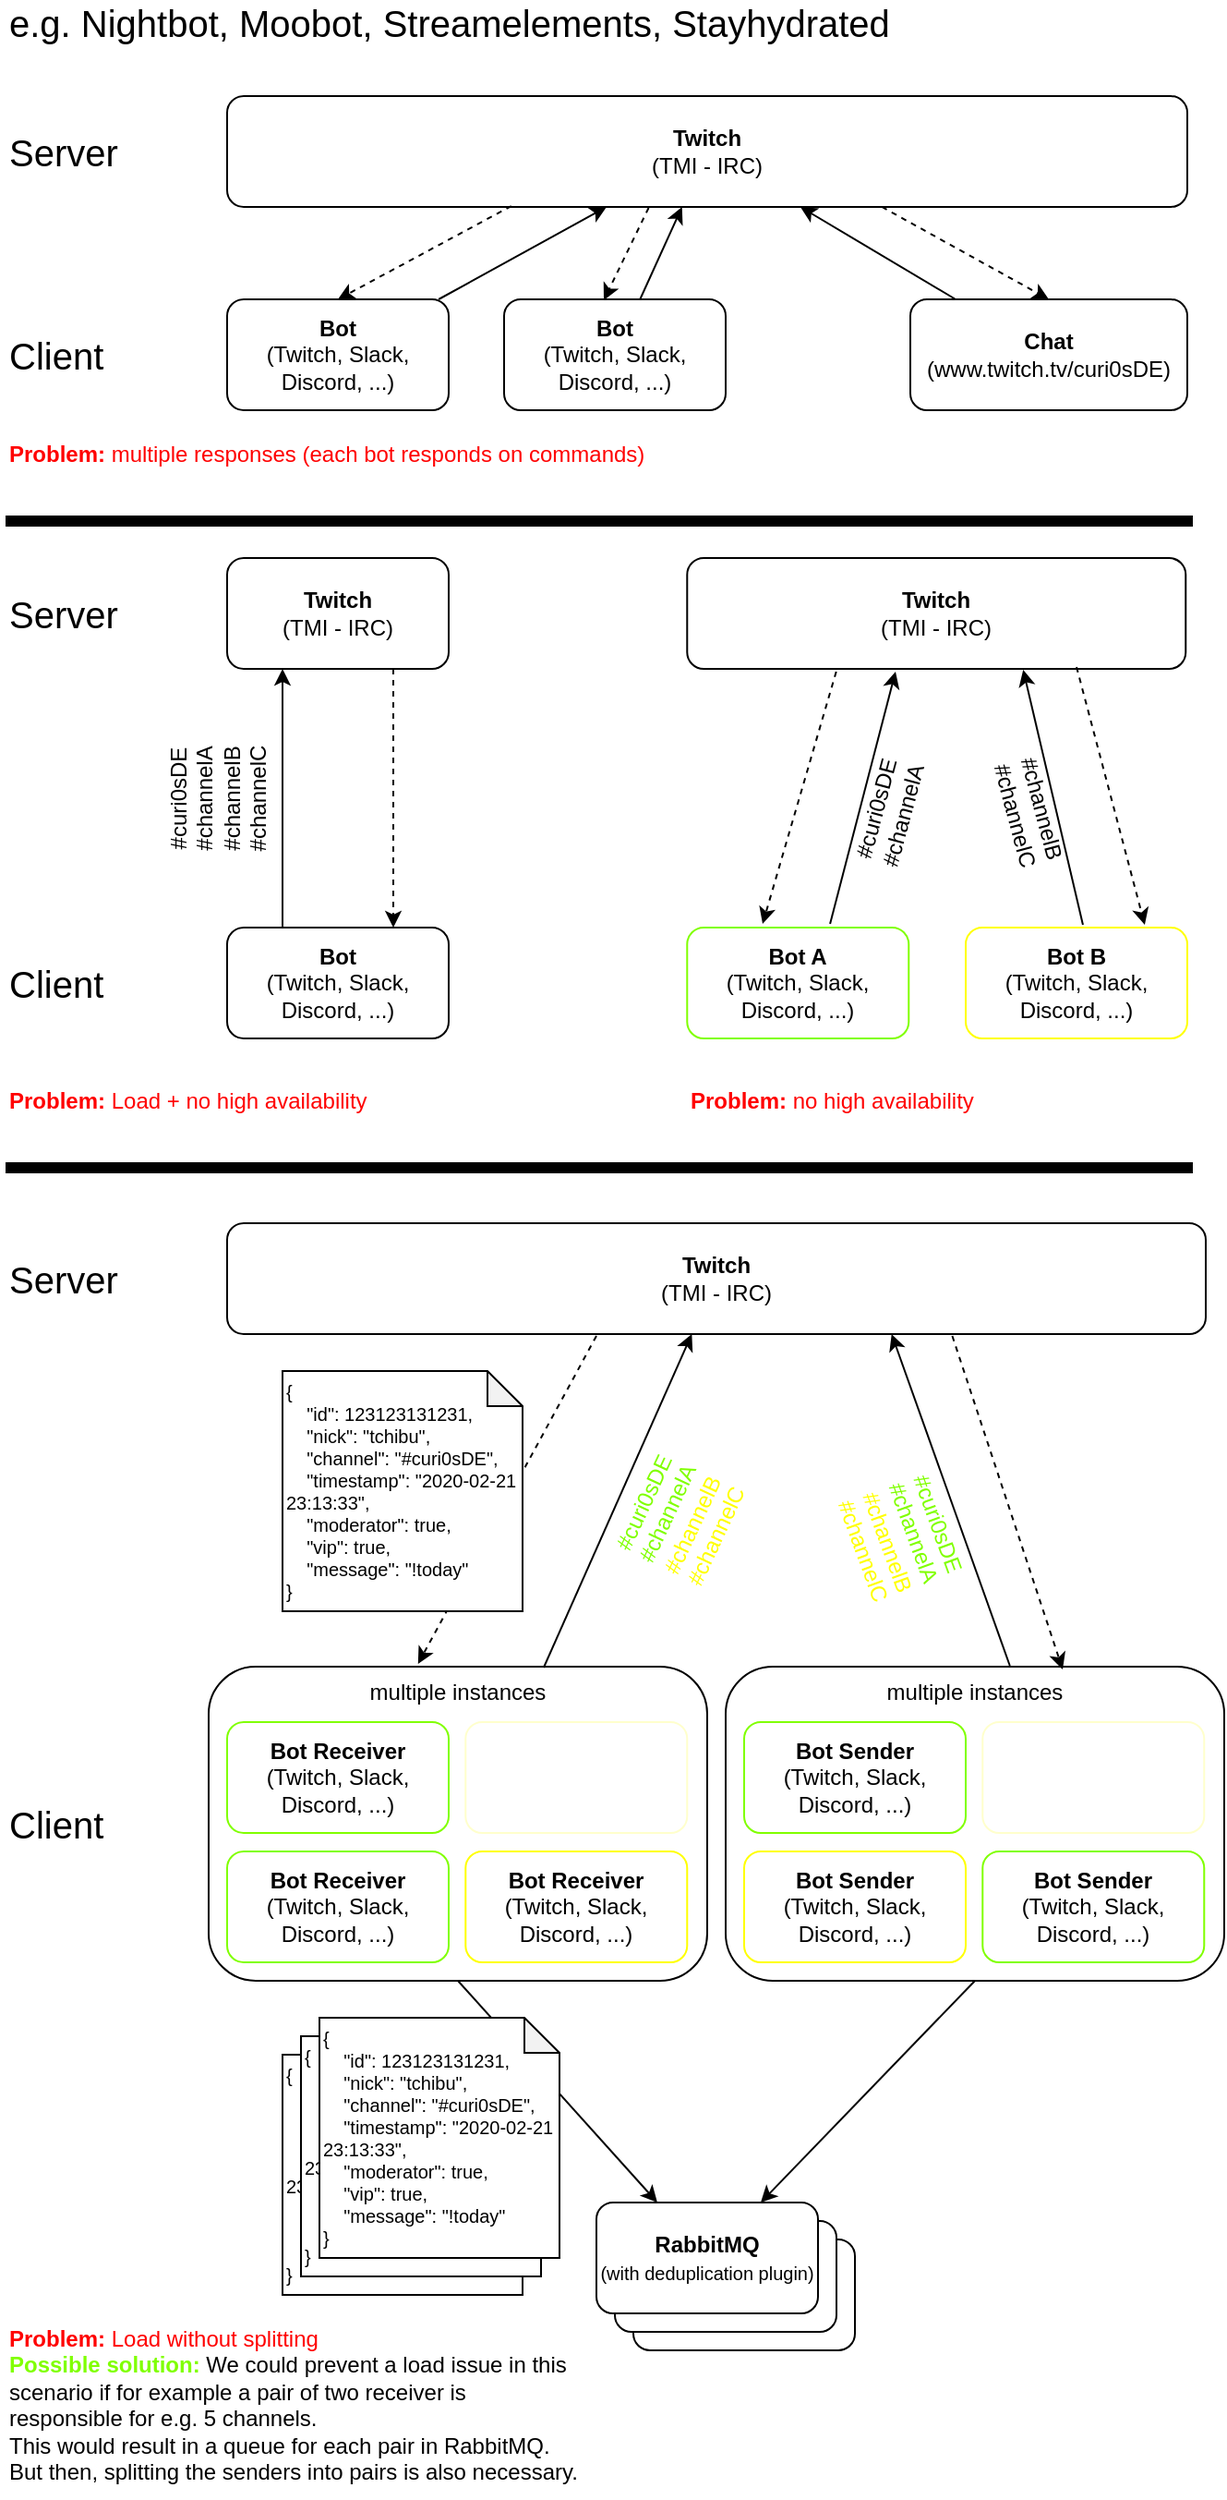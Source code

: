 <mxfile version="12.6.5" type="device"><diagram id="ekcwmkDPkvSOZ2XHz9Eu" name="Page-1"><mxGraphModel dx="1106" dy="1003" grid="1" gridSize="10" guides="1" tooltips="1" connect="1" arrows="1" fold="1" page="1" pageScale="1" pageWidth="827" pageHeight="1169" math="0" shadow="0"><root><mxCell id="0"/><mxCell id="1" parent="0"/><mxCell id="9jTqg70eN6_dEdRh85ZX-88" value="&lt;div style=&quot;white-space: normal; font-size: 10px;&quot;&gt;{&lt;/div&gt;&lt;div style=&quot;white-space: normal; font-size: 10px;&quot;&gt;&amp;nbsp; &amp;nbsp; &quot;id&quot;: 123123131231,&lt;/div&gt;&lt;div style=&quot;white-space: normal; font-size: 10px;&quot;&gt;&amp;nbsp; &amp;nbsp; &quot;nick&quot;: &quot;tchibu&quot;,&lt;/div&gt;&lt;div style=&quot;white-space: normal; font-size: 10px;&quot;&gt;&amp;nbsp; &amp;nbsp; &quot;channel&quot;: &quot;#curi0sDE&quot;,&lt;br style=&quot;font-size: 10px;&quot;&gt;&lt;/div&gt;&lt;div style=&quot;white-space: normal; font-size: 10px;&quot;&gt;&amp;nbsp; &amp;nbsp; &quot;timestamp&quot;: &quot;2020-02-21 23:13:33&quot;,&lt;/div&gt;&lt;div style=&quot;white-space: normal; font-size: 10px;&quot;&gt;&amp;nbsp; &amp;nbsp; &quot;moderator&quot;: true,&lt;/div&gt;&lt;div style=&quot;white-space: normal; font-size: 10px;&quot;&gt;&amp;nbsp; &amp;nbsp; &quot;vip&quot;: true,&lt;/div&gt;&lt;div style=&quot;white-space: normal; font-size: 10px;&quot;&gt;&amp;nbsp; &amp;nbsp; &quot;message&quot;: &quot;!today&quot;&lt;/div&gt;&lt;div style=&quot;white-space: normal; font-size: 10px;&quot;&gt;}&lt;/div&gt;" style="shape=note;whiteSpace=wrap;html=1;backgroundOutline=1;darkOpacity=0.05;strokeColor=#000000;fontSize=10;fontColor=#000000;align=left;size=19;" parent="1" vertex="1"><mxGeometry x="230" y="1140" width="130" height="130" as="geometry"/></mxCell><mxCell id="9jTqg70eN6_dEdRh85ZX-77" value="&lt;b&gt;RabbitMQ&lt;/b&gt;" style="rounded=1;whiteSpace=wrap;html=1;" parent="1" vertex="1"><mxGeometry x="420" y="1240" width="120" height="60" as="geometry"/></mxCell><mxCell id="9jTqg70eN6_dEdRh85ZX-75" value="&lt;b&gt;RabbitMQ&lt;/b&gt;" style="rounded=1;whiteSpace=wrap;html=1;" parent="1" vertex="1"><mxGeometry x="410" y="1230" width="120" height="60" as="geometry"/></mxCell><mxCell id="9jTqg70eN6_dEdRh85ZX-62" value="multiple instances" style="rounded=1;whiteSpace=wrap;html=1;strokeColor=#000000;fontSize=12;align=center;verticalAlign=top;" parent="1" vertex="1"><mxGeometry x="190" y="930" width="270" height="170" as="geometry"/></mxCell><mxCell id="9jTqg70eN6_dEdRh85ZX-1" value="&lt;b&gt;Bot&lt;/b&gt;&lt;br&gt;(Twitch, Slack, Discord, ...)" style="rounded=1;whiteSpace=wrap;html=1;" parent="1" vertex="1"><mxGeometry x="200" y="190" width="120" height="60" as="geometry"/></mxCell><mxCell id="9jTqg70eN6_dEdRh85ZX-2" value="Twitch&lt;br&gt;&lt;span style=&quot;font-weight: normal&quot;&gt;(TMI - IRC)&lt;/span&gt;" style="rounded=1;whiteSpace=wrap;html=1;fontStyle=1" parent="1" vertex="1"><mxGeometry x="200" y="80" width="520" height="60" as="geometry"/></mxCell><mxCell id="9jTqg70eN6_dEdRh85ZX-3" value="Server" style="text;html=1;strokeColor=none;fillColor=none;align=left;verticalAlign=middle;whiteSpace=wrap;rounded=0;fontSize=20;" parent="1" vertex="1"><mxGeometry x="80" y="95" width="80" height="30" as="geometry"/></mxCell><mxCell id="9jTqg70eN6_dEdRh85ZX-4" value="Client" style="text;html=1;strokeColor=none;fillColor=none;align=left;verticalAlign=middle;whiteSpace=wrap;rounded=0;fontSize=20;" parent="1" vertex="1"><mxGeometry x="80" y="205" width="80" height="30" as="geometry"/></mxCell><mxCell id="9jTqg70eN6_dEdRh85ZX-5" value="" style="endArrow=classic;html=1;fontSize=20;" parent="1" source="9jTqg70eN6_dEdRh85ZX-1" target="9jTqg70eN6_dEdRh85ZX-2" edge="1"><mxGeometry width="50" height="50" relative="1" as="geometry"><mxPoint x="80" y="410" as="sourcePoint"/><mxPoint x="130" y="360" as="targetPoint"/></mxGeometry></mxCell><mxCell id="9jTqg70eN6_dEdRh85ZX-6" value="&lt;b&gt;Chat&lt;/b&gt;&lt;br&gt;(www.twitch.tv/curi0sDE)" style="rounded=1;whiteSpace=wrap;html=1;" parent="1" vertex="1"><mxGeometry x="570" y="190" width="150" height="60" as="geometry"/></mxCell><mxCell id="9jTqg70eN6_dEdRh85ZX-7" value="" style="endArrow=classic;html=1;fontSize=20;" parent="1" source="9jTqg70eN6_dEdRh85ZX-6" target="9jTqg70eN6_dEdRh85ZX-2" edge="1"><mxGeometry width="50" height="50" relative="1" as="geometry"><mxPoint x="300" y="290" as="sourcePoint"/><mxPoint x="440" y="150" as="targetPoint"/></mxGeometry></mxCell><mxCell id="9jTqg70eN6_dEdRh85ZX-8" value="" style="endArrow=classic;html=1;fontSize=20;exitX=0.296;exitY=0.992;exitDx=0;exitDy=0;exitPerimeter=0;entryX=0.5;entryY=0;entryDx=0;entryDy=0;dashed=1;" parent="1" source="9jTqg70eN6_dEdRh85ZX-2" target="9jTqg70eN6_dEdRh85ZX-1" edge="1"><mxGeometry width="50" height="50" relative="1" as="geometry"><mxPoint x="80" y="410" as="sourcePoint"/><mxPoint x="130" y="360" as="targetPoint"/></mxGeometry></mxCell><mxCell id="9jTqg70eN6_dEdRh85ZX-9" value="" style="endArrow=classic;html=1;fontSize=20;exitX=0.682;exitY=1;exitDx=0;exitDy=0;exitPerimeter=0;entryX=0.5;entryY=0;entryDx=0;entryDy=0;dashed=1;" parent="1" source="9jTqg70eN6_dEdRh85ZX-2" target="9jTqg70eN6_dEdRh85ZX-6" edge="1"><mxGeometry width="50" height="50" relative="1" as="geometry"><mxPoint x="411.76" y="151.02" as="sourcePoint"/><mxPoint x="276" y="291.02" as="targetPoint"/></mxGeometry></mxCell><mxCell id="9jTqg70eN6_dEdRh85ZX-10" value="&lt;b&gt;Bot&lt;/b&gt;&lt;br&gt;(Twitch, Slack, Discord, ...)" style="rounded=1;whiteSpace=wrap;html=1;" parent="1" vertex="1"><mxGeometry x="350" y="190" width="120" height="60" as="geometry"/></mxCell><mxCell id="9jTqg70eN6_dEdRh85ZX-11" value="" style="endArrow=classic;html=1;fontSize=20;" parent="1" source="9jTqg70eN6_dEdRh85ZX-10" target="9jTqg70eN6_dEdRh85ZX-2" edge="1"><mxGeometry width="50" height="50" relative="1" as="geometry"><mxPoint x="300" y="290" as="sourcePoint"/><mxPoint x="440" y="150" as="targetPoint"/></mxGeometry></mxCell><mxCell id="9jTqg70eN6_dEdRh85ZX-12" value="" style="endArrow=classic;html=1;fontSize=20;exitX=0.439;exitY=1.008;exitDx=0;exitDy=0;exitPerimeter=0;entryX=0.45;entryY=0.008;entryDx=0;entryDy=0;dashed=1;entryPerimeter=0;" parent="1" source="9jTqg70eN6_dEdRh85ZX-2" target="9jTqg70eN6_dEdRh85ZX-10" edge="1"><mxGeometry width="50" height="50" relative="1" as="geometry"><mxPoint x="411.76" y="151.02" as="sourcePoint"/><mxPoint x="270" y="290" as="targetPoint"/></mxGeometry></mxCell><mxCell id="9jTqg70eN6_dEdRh85ZX-13" value="e.g. Nightbot, Moobot, Streamelements, Stayhydrated" style="text;html=1;strokeColor=none;fillColor=none;align=left;verticalAlign=middle;whiteSpace=wrap;rounded=0;fontSize=20;" parent="1" vertex="1"><mxGeometry x="80" y="30" width="540" height="20" as="geometry"/></mxCell><mxCell id="9jTqg70eN6_dEdRh85ZX-14" value="Twitch&lt;br&gt;&lt;span style=&quot;font-weight: normal&quot;&gt;(TMI - IRC)&lt;/span&gt;" style="rounded=1;whiteSpace=wrap;html=1;fontStyle=1" parent="1" vertex="1"><mxGeometry x="200" y="330" width="120" height="60" as="geometry"/></mxCell><mxCell id="9jTqg70eN6_dEdRh85ZX-15" value="Server" style="text;html=1;strokeColor=none;fillColor=none;align=left;verticalAlign=middle;whiteSpace=wrap;rounded=0;fontSize=20;" parent="1" vertex="1"><mxGeometry x="80" y="345" width="80" height="30" as="geometry"/></mxCell><mxCell id="9jTqg70eN6_dEdRh85ZX-16" value="" style="endArrow=none;html=1;fontSize=20;strokeWidth=6;" parent="1" edge="1"><mxGeometry width="50" height="50" relative="1" as="geometry"><mxPoint x="80" y="310" as="sourcePoint"/><mxPoint x="723" y="310" as="targetPoint"/></mxGeometry></mxCell><mxCell id="9jTqg70eN6_dEdRh85ZX-17" value="&lt;b&gt;Bot&lt;/b&gt;&lt;br&gt;(Twitch, Slack, Discord, ...)" style="rounded=1;whiteSpace=wrap;html=1;" parent="1" vertex="1"><mxGeometry x="200" y="530" width="120" height="60" as="geometry"/></mxCell><mxCell id="9jTqg70eN6_dEdRh85ZX-18" value="Client" style="text;html=1;strokeColor=none;fillColor=none;align=left;verticalAlign=middle;whiteSpace=wrap;rounded=0;fontSize=20;" parent="1" vertex="1"><mxGeometry x="80" y="545" width="80" height="30" as="geometry"/></mxCell><mxCell id="9jTqg70eN6_dEdRh85ZX-19" value="" style="endArrow=classic;html=1;fontSize=20;entryX=0.25;entryY=1;entryDx=0;entryDy=0;exitX=0.25;exitY=0;exitDx=0;exitDy=0;" parent="1" source="9jTqg70eN6_dEdRh85ZX-17" target="9jTqg70eN6_dEdRh85ZX-14" edge="1"><mxGeometry width="50" height="50" relative="1" as="geometry"><mxPoint x="270" y="530" as="sourcePoint"/><mxPoint x="410" y="390" as="targetPoint"/></mxGeometry></mxCell><mxCell id="9jTqg70eN6_dEdRh85ZX-20" value="" style="endArrow=classic;html=1;fontSize=20;entryX=0.75;entryY=0;entryDx=0;entryDy=0;dashed=1;exitX=0.75;exitY=1;exitDx=0;exitDy=0;" parent="1" source="9jTqg70eN6_dEdRh85ZX-14" target="9jTqg70eN6_dEdRh85ZX-17" edge="1"><mxGeometry width="50" height="50" relative="1" as="geometry"><mxPoint x="400" y="391" as="sourcePoint"/><mxPoint x="240" y="530" as="targetPoint"/></mxGeometry></mxCell><mxCell id="9jTqg70eN6_dEdRh85ZX-21" value="#curi0sDE&lt;br&gt;#channelA&lt;br&gt;#channelB&lt;br&gt;#channelC" style="text;html=1;strokeColor=none;fillColor=none;align=center;verticalAlign=middle;whiteSpace=wrap;rounded=0;fontSize=12;rotation=-90;" parent="1" vertex="1"><mxGeometry x="140" y="430" width="110" height="60" as="geometry"/></mxCell><mxCell id="9jTqg70eN6_dEdRh85ZX-22" value="&lt;b&gt;Problem:&amp;nbsp;&lt;/b&gt;&lt;span&gt;Load + no high availability&lt;/span&gt;&lt;b&gt;&lt;br&gt;&lt;/b&gt;" style="text;html=1;strokeColor=none;fillColor=none;align=left;verticalAlign=top;whiteSpace=wrap;rounded=0;fontSize=12;fontColor=#FF0000;" parent="1" vertex="1"><mxGeometry x="80" y="610" width="240" height="30" as="geometry"/></mxCell><mxCell id="9jTqg70eN6_dEdRh85ZX-24" value="&lt;b&gt;Problem:&amp;nbsp;&lt;/b&gt;&lt;span&gt;multiple responses (each bot responds on commands)&lt;/span&gt;&lt;b&gt;&lt;br&gt;&lt;/b&gt;" style="text;html=1;strokeColor=none;fillColor=none;align=left;verticalAlign=top;whiteSpace=wrap;rounded=0;fontSize=12;fontColor=#FF0000;" parent="1" vertex="1"><mxGeometry x="80" y="260" width="430" height="30" as="geometry"/></mxCell><mxCell id="9jTqg70eN6_dEdRh85ZX-25" value="Twitch&lt;br&gt;&lt;span style=&quot;font-weight: normal&quot;&gt;(TMI - IRC)&lt;/span&gt;" style="rounded=1;whiteSpace=wrap;html=1;fontStyle=1" parent="1" vertex="1"><mxGeometry x="449.14" y="330" width="270" height="60" as="geometry"/></mxCell><mxCell id="9jTqg70eN6_dEdRh85ZX-27" value="&lt;b&gt;Bot A&lt;/b&gt;&lt;br&gt;(Twitch, Slack, Discord, ...)" style="rounded=1;whiteSpace=wrap;html=1;strokeColor=#80FF00;" parent="1" vertex="1"><mxGeometry x="449.14" y="530" width="120" height="60" as="geometry"/></mxCell><mxCell id="9jTqg70eN6_dEdRh85ZX-29" value="" style="endArrow=classic;html=1;fontSize=20;entryX=0.418;entryY=1.025;entryDx=0;entryDy=0;entryPerimeter=0;exitX=0.645;exitY=-0.033;exitDx=0;exitDy=0;exitPerimeter=0;" parent="1" source="9jTqg70eN6_dEdRh85ZX-27" target="9jTqg70eN6_dEdRh85ZX-25" edge="1"><mxGeometry width="50" height="50" relative="1" as="geometry"><mxPoint x="270" y="980.5" as="sourcePoint"/><mxPoint x="410" y="840.5" as="targetPoint"/></mxGeometry></mxCell><mxCell id="9jTqg70eN6_dEdRh85ZX-30" value="" style="endArrow=classic;html=1;fontSize=20;dashed=1;exitX=0.299;exitY=1.025;exitDx=0;exitDy=0;exitPerimeter=0;" parent="1" source="9jTqg70eN6_dEdRh85ZX-25" edge="1"><mxGeometry width="50" height="50" relative="1" as="geometry"><mxPoint x="400" y="841.5" as="sourcePoint"/><mxPoint x="490" y="528" as="targetPoint"/></mxGeometry></mxCell><mxCell id="9jTqg70eN6_dEdRh85ZX-31" value="#curi0sDE&lt;br&gt;#channelA" style="text;html=1;strokeColor=none;fillColor=none;align=center;verticalAlign=middle;whiteSpace=wrap;rounded=0;fontSize=12;rotation=-75;" parent="1" vertex="1"><mxGeometry x="504" y="451.11" width="110" height="32.59" as="geometry"/></mxCell><mxCell id="9jTqg70eN6_dEdRh85ZX-32" value="&lt;b&gt;Problem: &lt;/b&gt;no high availability&lt;b&gt;&lt;br&gt;&lt;/b&gt;" style="text;html=1;strokeColor=none;fillColor=none;align=left;verticalAlign=top;whiteSpace=wrap;rounded=0;fontSize=12;fontColor=#FF0000;" parent="1" vertex="1"><mxGeometry x="449.14" y="610" width="190" height="30" as="geometry"/></mxCell><mxCell id="9jTqg70eN6_dEdRh85ZX-33" value="" style="endArrow=none;html=1;fontSize=20;strokeWidth=6;" parent="1" edge="1"><mxGeometry width="50" height="50" relative="1" as="geometry"><mxPoint x="80" y="660" as="sourcePoint"/><mxPoint x="723" y="660" as="targetPoint"/></mxGeometry></mxCell><mxCell id="9jTqg70eN6_dEdRh85ZX-34" value="&lt;b&gt;Bot B&lt;/b&gt;&lt;br&gt;(Twitch, Slack, Discord, ...)" style="rounded=1;whiteSpace=wrap;html=1;strokeColor=#FFFF00;" parent="1" vertex="1"><mxGeometry x="600" y="530" width="120" height="60" as="geometry"/></mxCell><mxCell id="9jTqg70eN6_dEdRh85ZX-35" value="" style="endArrow=classic;html=1;fontSize=20;entryX=0.674;entryY=1.008;entryDx=0;entryDy=0;entryPerimeter=0;exitX=0.529;exitY=-0.025;exitDx=0;exitDy=0;exitPerimeter=0;" parent="1" source="9jTqg70eN6_dEdRh85ZX-34" target="9jTqg70eN6_dEdRh85ZX-25" edge="1"><mxGeometry width="50" height="50" relative="1" as="geometry"><mxPoint x="630.5" y="980" as="sourcePoint"/><mxPoint x="440" y="850.5" as="targetPoint"/></mxGeometry></mxCell><mxCell id="9jTqg70eN6_dEdRh85ZX-36" value="" style="endArrow=classic;html=1;fontSize=20;dashed=1;exitX=0.781;exitY=0.983;exitDx=0;exitDy=0;exitPerimeter=0;entryX=0.808;entryY=-0.025;entryDx=0;entryDy=0;entryPerimeter=0;" parent="1" source="9jTqg70eN6_dEdRh85ZX-25" target="9jTqg70eN6_dEdRh85ZX-34" edge="1"><mxGeometry width="50" height="50" relative="1" as="geometry"><mxPoint x="410" y="851.5" as="sourcePoint"/><mxPoint x="660" y="980" as="targetPoint"/></mxGeometry></mxCell><mxCell id="9jTqg70eN6_dEdRh85ZX-37" value="#channelB&lt;br&gt;#channelC" style="text;html=1;strokeColor=none;fillColor=none;align=center;verticalAlign=middle;whiteSpace=wrap;rounded=0;fontSize=12;rotation=75;" parent="1" vertex="1"><mxGeometry x="578.8" y="447.41" width="110" height="40" as="geometry"/></mxCell><mxCell id="9jTqg70eN6_dEdRh85ZX-50" value="Twitch&lt;br&gt;&lt;span style=&quot;font-weight: normal&quot;&gt;(TMI - IRC)&lt;/span&gt;" style="rounded=1;whiteSpace=wrap;html=1;fontStyle=1" parent="1" vertex="1"><mxGeometry x="200" y="690" width="530" height="60" as="geometry"/></mxCell><mxCell id="9jTqg70eN6_dEdRh85ZX-51" value="Server" style="text;html=1;strokeColor=none;fillColor=none;align=left;verticalAlign=middle;whiteSpace=wrap;rounded=0;fontSize=20;" parent="1" vertex="1"><mxGeometry x="80" y="705" width="80" height="30" as="geometry"/></mxCell><mxCell id="9jTqg70eN6_dEdRh85ZX-53" value="&lt;b&gt;Bot Receiver&lt;/b&gt;&lt;br&gt;(Twitch, Slack, Discord, ...)" style="rounded=1;whiteSpace=wrap;html=1;strokeColor=#80FF00;labelBackgroundColor=none;" parent="1" vertex="1"><mxGeometry x="200" y="960" width="120" height="60" as="geometry"/></mxCell><mxCell id="9jTqg70eN6_dEdRh85ZX-54" value="Client" style="text;html=1;strokeColor=none;fillColor=none;align=left;verticalAlign=middle;whiteSpace=wrap;rounded=0;fontSize=20;" parent="1" vertex="1"><mxGeometry x="80" y="1000" width="80" height="30" as="geometry"/></mxCell><mxCell id="9jTqg70eN6_dEdRh85ZX-55" value="" style="endArrow=classic;html=1;fontSize=20;exitX=0.672;exitY=0.003;exitDx=0;exitDy=0;exitPerimeter=0;" parent="1" source="9jTqg70eN6_dEdRh85ZX-62" target="9jTqg70eN6_dEdRh85ZX-50" edge="1"><mxGeometry width="50" height="50" relative="1" as="geometry"><mxPoint x="270" y="890" as="sourcePoint"/><mxPoint x="410" y="750" as="targetPoint"/></mxGeometry></mxCell><mxCell id="9jTqg70eN6_dEdRh85ZX-56" value="" style="endArrow=classic;html=1;fontSize=20;entryX=0.42;entryY=-0.009;entryDx=0;entryDy=0;dashed=1;entryPerimeter=0;" parent="1" target="9jTqg70eN6_dEdRh85ZX-62" edge="1"><mxGeometry width="50" height="50" relative="1" as="geometry"><mxPoint x="400" y="751" as="sourcePoint"/><mxPoint x="240" y="890" as="targetPoint"/></mxGeometry></mxCell><mxCell id="9jTqg70eN6_dEdRh85ZX-57" value="&lt;font color=&quot;#80ff00&quot;&gt;#curi0sDE&lt;br&gt;#channelA&lt;/font&gt;&lt;br&gt;&lt;font color=&quot;#ffff00&quot;&gt;#channelB&lt;br&gt;#channelC&lt;/font&gt;" style="text;html=1;strokeColor=none;fillColor=none;align=center;verticalAlign=middle;whiteSpace=wrap;rounded=0;fontSize=12;rotation=-65;" parent="1" vertex="1"><mxGeometry x="390" y="820.0" width="110" height="60" as="geometry"/></mxCell><mxCell id="9jTqg70eN6_dEdRh85ZX-58" value="&lt;b&gt;Bot Receiver&lt;/b&gt;&lt;br&gt;(Twitch, Slack, Discord, ...)" style="rounded=1;whiteSpace=wrap;html=1;fontColor=#FFFFFF;opacity=20;textOpacity=20;strokeColor=#FFFF00;" parent="1" vertex="1"><mxGeometry x="329.14" y="960" width="120" height="60" as="geometry"/></mxCell><mxCell id="9jTqg70eN6_dEdRh85ZX-59" value="&lt;b&gt;Bot Receiver&lt;/b&gt;&lt;br&gt;(Twitch, Slack, Discord, ...)" style="rounded=1;whiteSpace=wrap;html=1;strokeColor=#FFFF00;" parent="1" vertex="1"><mxGeometry x="329.14" y="1030" width="120" height="60" as="geometry"/></mxCell><mxCell id="9jTqg70eN6_dEdRh85ZX-63" value="&lt;b&gt;Bot Receiver&lt;/b&gt;&lt;br&gt;(Twitch, Slack, Discord, ...)" style="rounded=1;whiteSpace=wrap;html=1;strokeColor=#80FF00;" parent="1" vertex="1"><mxGeometry x="200" y="1030" width="120" height="60" as="geometry"/></mxCell><mxCell id="9jTqg70eN6_dEdRh85ZX-65" value="multiple instances" style="rounded=1;whiteSpace=wrap;html=1;strokeColor=#000000;fontSize=12;align=center;verticalAlign=top;" parent="1" vertex="1"><mxGeometry x="470" y="930" width="270" height="170" as="geometry"/></mxCell><mxCell id="9jTqg70eN6_dEdRh85ZX-66" value="&lt;b&gt;Bot Sender&lt;/b&gt;&lt;br&gt;(Twitch, Slack, Discord, ...)" style="rounded=1;whiteSpace=wrap;html=1;strokeColor=#80FF00;" parent="1" vertex="1"><mxGeometry x="480" y="960" width="120" height="60" as="geometry"/></mxCell><mxCell id="9jTqg70eN6_dEdRh85ZX-67" value="&lt;b&gt;Bot Sender&lt;/b&gt;&lt;br&gt;(Twitch, Slack, Discord, ...)" style="rounded=1;whiteSpace=wrap;html=1;fontColor=#FFFFFF;opacity=20;textOpacity=20;strokeColor=#FFFF00;" parent="1" vertex="1"><mxGeometry x="609.14" y="960" width="120" height="60" as="geometry"/></mxCell><mxCell id="9jTqg70eN6_dEdRh85ZX-68" value="&lt;b&gt;Bot Sender&lt;/b&gt;&lt;br&gt;(Twitch, Slack, Discord, ...)" style="rounded=1;whiteSpace=wrap;html=1;strokeColor=#80FF00;" parent="1" vertex="1"><mxGeometry x="609.14" y="1030" width="120" height="60" as="geometry"/></mxCell><mxCell id="9jTqg70eN6_dEdRh85ZX-69" value="&lt;b&gt;Bot Sender&lt;/b&gt;&lt;br&gt;(Twitch, Slack, Discord, ...)" style="rounded=1;whiteSpace=wrap;html=1;strokeColor=#FFFF00;" parent="1" vertex="1"><mxGeometry x="480" y="1030" width="120" height="60" as="geometry"/></mxCell><mxCell id="9jTqg70eN6_dEdRh85ZX-70" value="" style="endArrow=classic;html=1;fontSize=20;entryX=0.679;entryY=1;entryDx=0;entryDy=0;exitX=0.57;exitY=-0.003;exitDx=0;exitDy=0;exitPerimeter=0;entryPerimeter=0;" parent="1" source="9jTqg70eN6_dEdRh85ZX-65" target="9jTqg70eN6_dEdRh85ZX-50" edge="1"><mxGeometry width="50" height="50" relative="1" as="geometry"><mxPoint x="660" y="888" as="sourcePoint"/><mxPoint x="453.486" y="760" as="targetPoint"/></mxGeometry></mxCell><mxCell id="9jTqg70eN6_dEdRh85ZX-71" value="" style="endArrow=classic;html=1;fontSize=20;dashed=1;exitX=0.741;exitY=1.017;exitDx=0;exitDy=0;exitPerimeter=0;entryX=0.676;entryY=0.009;entryDx=0;entryDy=0;entryPerimeter=0;" parent="1" source="9jTqg70eN6_dEdRh85ZX-50" target="9jTqg70eN6_dEdRh85ZX-65" edge="1"><mxGeometry width="50" height="50" relative="1" as="geometry"><mxPoint x="410" y="761" as="sourcePoint"/><mxPoint x="670" y="1007" as="targetPoint"/></mxGeometry></mxCell><mxCell id="9jTqg70eN6_dEdRh85ZX-72" value="&lt;font color=&quot;#80ff00&quot;&gt;#curi0sDE&lt;br&gt;#channelA&lt;br&gt;&lt;/font&gt;&lt;font color=&quot;#ffff00&quot;&gt;#channelB&lt;br&gt;#channelC&lt;/font&gt;" style="text;html=1;strokeColor=none;fillColor=none;align=center;verticalAlign=middle;whiteSpace=wrap;rounded=0;fontSize=12;rotation=70;" parent="1" vertex="1"><mxGeometry x="510" y="830.0" width="110" height="60" as="geometry"/></mxCell><mxCell id="9jTqg70eN6_dEdRh85ZX-74" value="&lt;b&gt;RabbitMQ&lt;/b&gt;&lt;br&gt;&lt;font style=&quot;font-size: 10px&quot;&gt;(with deduplication plugin)&lt;/font&gt;" style="rounded=1;whiteSpace=wrap;html=1;" parent="1" vertex="1"><mxGeometry x="400" y="1220" width="120" height="60" as="geometry"/></mxCell><mxCell id="9jTqg70eN6_dEdRh85ZX-79" value="" style="endArrow=classic;html=1;fontSize=20;exitX=0.5;exitY=1;exitDx=0;exitDy=0;" parent="1" source="9jTqg70eN6_dEdRh85ZX-62" target="9jTqg70eN6_dEdRh85ZX-74" edge="1"><mxGeometry width="50" height="50" relative="1" as="geometry"><mxPoint x="353.09" y="940" as="sourcePoint"/><mxPoint x="453.486" y="800" as="targetPoint"/></mxGeometry></mxCell><mxCell id="9jTqg70eN6_dEdRh85ZX-80" value="" style="endArrow=classic;html=1;fontSize=20;exitX=0.5;exitY=1;exitDx=0;exitDy=0;" parent="1" source="9jTqg70eN6_dEdRh85ZX-65" target="9jTqg70eN6_dEdRh85ZX-74" edge="1"><mxGeometry width="50" height="50" relative="1" as="geometry"><mxPoint x="335" y="1110" as="sourcePoint"/><mxPoint x="419.375" y="1160" as="targetPoint"/></mxGeometry></mxCell><mxCell id="9jTqg70eN6_dEdRh85ZX-85" value="&lt;div style=&quot;white-space: normal; font-size: 10px;&quot;&gt;{&lt;/div&gt;&lt;div style=&quot;white-space: normal; font-size: 10px;&quot;&gt;&amp;nbsp; &amp;nbsp; &quot;id&quot;: 123123131231,&lt;/div&gt;&lt;div style=&quot;white-space: normal; font-size: 10px;&quot;&gt;&amp;nbsp; &amp;nbsp; &quot;nick&quot;: &quot;tchibu&quot;,&lt;/div&gt;&lt;div style=&quot;white-space: normal; font-size: 10px;&quot;&gt;&amp;nbsp; &amp;nbsp; &quot;channel&quot;: &quot;#curi0sDE&quot;,&lt;br style=&quot;font-size: 10px;&quot;&gt;&lt;/div&gt;&lt;div style=&quot;white-space: normal; font-size: 10px;&quot;&gt;&amp;nbsp; &amp;nbsp; &quot;timestamp&quot;: &quot;2020-02-21 23:13:33&quot;,&lt;/div&gt;&lt;div style=&quot;white-space: normal; font-size: 10px;&quot;&gt;&amp;nbsp; &amp;nbsp; &quot;moderator&quot;: true,&lt;/div&gt;&lt;div style=&quot;white-space: normal; font-size: 10px;&quot;&gt;&amp;nbsp; &amp;nbsp; &quot;vip&quot;: true,&lt;/div&gt;&lt;div style=&quot;white-space: normal; font-size: 10px;&quot;&gt;&amp;nbsp; &amp;nbsp; &quot;message&quot;: &quot;!today&quot;&lt;/div&gt;&lt;div style=&quot;white-space: normal; font-size: 10px;&quot;&gt;}&lt;/div&gt;" style="shape=note;whiteSpace=wrap;html=1;backgroundOutline=1;darkOpacity=0.05;strokeColor=#000000;fontSize=10;fontColor=#000000;align=left;size=19;" parent="1" vertex="1"><mxGeometry x="230" y="770" width="130" height="130" as="geometry"/></mxCell><mxCell id="9jTqg70eN6_dEdRh85ZX-87" value="&lt;div style=&quot;white-space: normal; font-size: 10px;&quot;&gt;{&lt;/div&gt;&lt;div style=&quot;white-space: normal; font-size: 10px;&quot;&gt;&amp;nbsp; &amp;nbsp; &quot;id&quot;: 123123131231,&lt;/div&gt;&lt;div style=&quot;white-space: normal; font-size: 10px;&quot;&gt;&amp;nbsp; &amp;nbsp; &quot;nick&quot;: &quot;tchibu&quot;,&lt;/div&gt;&lt;div style=&quot;white-space: normal; font-size: 10px;&quot;&gt;&amp;nbsp; &amp;nbsp; &quot;channel&quot;: &quot;#curi0sDE&quot;,&lt;br style=&quot;font-size: 10px;&quot;&gt;&lt;/div&gt;&lt;div style=&quot;white-space: normal; font-size: 10px;&quot;&gt;&amp;nbsp; &amp;nbsp; &quot;timestamp&quot;: &quot;2020-02-21 23:13:33&quot;,&lt;/div&gt;&lt;div style=&quot;white-space: normal; font-size: 10px;&quot;&gt;&amp;nbsp; &amp;nbsp; &quot;moderator&quot;: true,&lt;/div&gt;&lt;div style=&quot;white-space: normal; font-size: 10px;&quot;&gt;&amp;nbsp; &amp;nbsp; &quot;vip&quot;: true,&lt;/div&gt;&lt;div style=&quot;white-space: normal; font-size: 10px;&quot;&gt;&amp;nbsp; &amp;nbsp; &quot;message&quot;: &quot;!today&quot;&lt;/div&gt;&lt;div style=&quot;white-space: normal; font-size: 10px;&quot;&gt;}&lt;/div&gt;" style="shape=note;whiteSpace=wrap;html=1;backgroundOutline=1;darkOpacity=0.05;strokeColor=#000000;fontSize=10;fontColor=#000000;align=left;size=19;" parent="1" vertex="1"><mxGeometry x="240" y="1130" width="130" height="130" as="geometry"/></mxCell><mxCell id="9jTqg70eN6_dEdRh85ZX-86" value="&lt;div style=&quot;white-space: normal; font-size: 10px;&quot;&gt;{&lt;/div&gt;&lt;div style=&quot;white-space: normal; font-size: 10px;&quot;&gt;&amp;nbsp; &amp;nbsp; &quot;id&quot;: 123123131231,&lt;/div&gt;&lt;div style=&quot;white-space: normal; font-size: 10px;&quot;&gt;&amp;nbsp; &amp;nbsp; &quot;nick&quot;: &quot;tchibu&quot;,&lt;/div&gt;&lt;div style=&quot;white-space: normal; font-size: 10px;&quot;&gt;&amp;nbsp; &amp;nbsp; &quot;channel&quot;: &quot;#curi0sDE&quot;,&lt;br style=&quot;font-size: 10px;&quot;&gt;&lt;/div&gt;&lt;div style=&quot;white-space: normal; font-size: 10px;&quot;&gt;&amp;nbsp; &amp;nbsp; &quot;timestamp&quot;: &quot;2020-02-21 23:13:33&quot;,&lt;/div&gt;&lt;div style=&quot;white-space: normal; font-size: 10px;&quot;&gt;&amp;nbsp; &amp;nbsp; &quot;moderator&quot;: true,&lt;/div&gt;&lt;div style=&quot;white-space: normal; font-size: 10px;&quot;&gt;&amp;nbsp; &amp;nbsp; &quot;vip&quot;: true,&lt;/div&gt;&lt;div style=&quot;white-space: normal; font-size: 10px;&quot;&gt;&amp;nbsp; &amp;nbsp; &quot;message&quot;: &quot;!today&quot;&lt;/div&gt;&lt;div style=&quot;white-space: normal; font-size: 10px;&quot;&gt;}&lt;/div&gt;" style="shape=note;whiteSpace=wrap;html=1;backgroundOutline=1;darkOpacity=0.05;strokeColor=#000000;fontSize=10;fontColor=#000000;align=left;size=19;" parent="1" vertex="1"><mxGeometry x="250" y="1120" width="130" height="130" as="geometry"/></mxCell><mxCell id="9jTqg70eN6_dEdRh85ZX-89" value="&lt;b&gt;Found deduplication plugin&lt;/b&gt;&lt;br&gt;-&amp;nbsp;https://github.com/noxdafox/rabbitmq-message-deduplication" style="text;html=1;strokeColor=none;fillColor=none;align=left;verticalAlign=top;whiteSpace=wrap;rounded=0;fontSize=10;fontColor=#FFFFFF;" parent="1" vertex="1"><mxGeometry x="400" y="1310" width="280" height="40" as="geometry"/></mxCell><mxCell id="9jTqg70eN6_dEdRh85ZX-90" value="&lt;font color=&quot;#ff0000&quot;&gt;&lt;b&gt;Problem: &lt;/b&gt;Load without splitting&lt;/font&gt;&lt;br&gt;&lt;b&gt;&lt;font color=&quot;#80ff00&quot;&gt;Possible solution:&lt;/font&gt;&lt;/b&gt; We could prevent a load issue in this scenario if for example a pair of two receiver is responsible for e.g. 5 channels.&lt;br&gt;This would result in a queue for each pair in RabbitMQ.&lt;br&gt;But then, splitting the senders into pairs is also necessary." style="text;html=1;strokeColor=none;fillColor=none;align=left;verticalAlign=top;whiteSpace=wrap;rounded=0;fontSize=12;" parent="1" vertex="1"><mxGeometry x="80" y="1280" width="310" height="100" as="geometry"/></mxCell></root></mxGraphModel></diagram></mxfile>